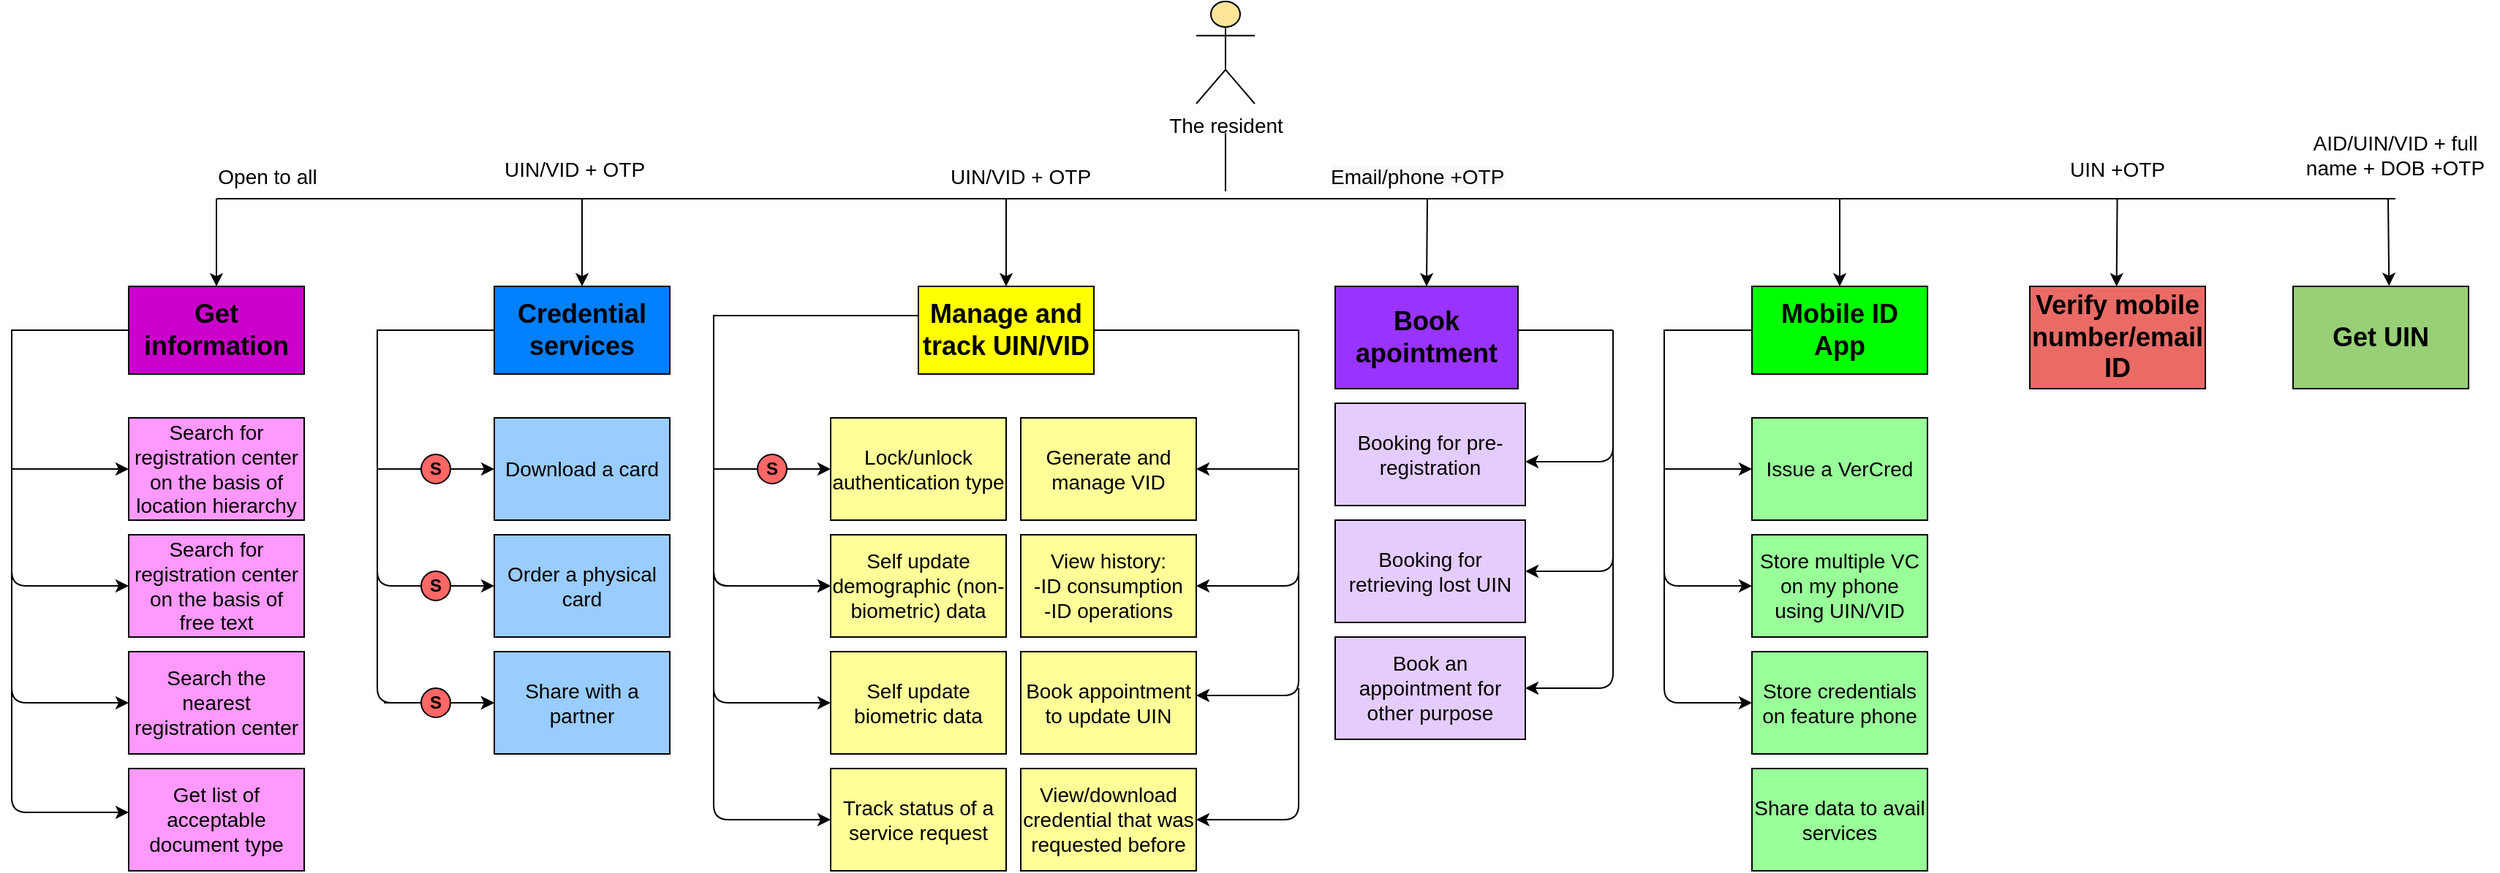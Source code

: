 <mxfile version="17.4.4" type="github">
  <diagram id="dEXIUP95ZJAFLUqkLwBl" name="Page-1">
    <mxGraphModel dx="3620" dy="1125" grid="1" gridSize="10" guides="1" tooltips="1" connect="1" arrows="1" fold="1" page="1" pageScale="1" pageWidth="850" pageHeight="1100" math="0" shadow="0">
      <root>
        <mxCell id="0" />
        <mxCell id="1" parent="0" />
        <mxCell id="zicEtTvAGqRQbUWTRc4T-1" value="&lt;font style=&quot;font-size: 14px&quot;&gt;The resident&lt;/font&gt;" style="shape=umlActor;verticalLabelPosition=bottom;labelBackgroundColor=#ffffff;verticalAlign=top;html=1;outlineConnect=0;fillColor=#FFE599;strokeColor=#000000;" vertex="1" parent="1">
          <mxGeometry x="810" y="20" width="40" height="70" as="geometry" />
        </mxCell>
        <mxCell id="zicEtTvAGqRQbUWTRc4T-2" value="" style="endArrow=none;html=1;" edge="1" parent="1">
          <mxGeometry width="50" height="50" relative="1" as="geometry">
            <mxPoint x="830" y="150.0" as="sourcePoint" />
            <mxPoint x="830" y="110.0" as="targetPoint" />
            <Array as="points">
              <mxPoint x="830" y="130" />
            </Array>
          </mxGeometry>
        </mxCell>
        <mxCell id="zicEtTvAGqRQbUWTRc4T-3" value="" style="endArrow=none;html=1;" edge="1" parent="1">
          <mxGeometry width="50" height="50" relative="1" as="geometry">
            <mxPoint x="140" y="155.0" as="sourcePoint" />
            <mxPoint x="1630" y="155" as="targetPoint" />
          </mxGeometry>
        </mxCell>
        <mxCell id="zicEtTvAGqRQbUWTRc4T-4" value="" style="endArrow=classic;html=1;entryX=0.5;entryY=0;entryDx=0;entryDy=0;" edge="1" parent="1">
          <mxGeometry width="50" height="50" relative="1" as="geometry">
            <mxPoint x="140" y="155.0" as="sourcePoint" />
            <mxPoint x="140" y="215" as="targetPoint" />
            <Array as="points">
              <mxPoint x="140" y="195" />
            </Array>
          </mxGeometry>
        </mxCell>
        <mxCell id="zicEtTvAGqRQbUWTRc4T-5" value="" style="endArrow=classic;html=1;entryX=0.5;entryY=0;entryDx=0;entryDy=0;" edge="1" parent="1" target="zicEtTvAGqRQbUWTRc4T-12">
          <mxGeometry width="50" height="50" relative="1" as="geometry">
            <mxPoint x="390" y="155.0" as="sourcePoint" />
            <mxPoint x="380" y="215" as="targetPoint" />
            <Array as="points" />
          </mxGeometry>
        </mxCell>
        <mxCell id="zicEtTvAGqRQbUWTRc4T-6" value="" style="endArrow=classic;html=1;" edge="1" parent="1" target="zicEtTvAGqRQbUWTRc4T-7">
          <mxGeometry width="50" height="50" relative="1" as="geometry">
            <mxPoint x="680" y="155.0" as="sourcePoint" />
            <mxPoint x="780" y="205" as="targetPoint" />
            <Array as="points" />
          </mxGeometry>
        </mxCell>
        <mxCell id="zicEtTvAGqRQbUWTRc4T-7" value="&lt;span&gt;&lt;font style=&quot;font-size: 18px&quot;&gt;&lt;b&gt;Manage and track UIN/VID&lt;/b&gt;&lt;/font&gt;&lt;/span&gt;" style="rounded=0;whiteSpace=wrap;html=1;fillColor=#FFFF00;" vertex="1" parent="1">
          <mxGeometry x="620" y="215" width="120" height="60" as="geometry" />
        </mxCell>
        <mxCell id="zicEtTvAGqRQbUWTRc4T-8" value="" style="edgeStyle=orthogonalEdgeStyle;rounded=0;orthogonalLoop=1;jettySize=auto;html=1;entryX=0;entryY=0.5;entryDx=0;entryDy=0;" edge="1" parent="1" source="zicEtTvAGqRQbUWTRc4T-9" target="zicEtTvAGqRQbUWTRc4T-10">
          <mxGeometry relative="1" as="geometry">
            <mxPoint y="355" as="targetPoint" />
            <Array as="points">
              <mxPoint y="245" />
              <mxPoint y="340" />
            </Array>
          </mxGeometry>
        </mxCell>
        <mxCell id="zicEtTvAGqRQbUWTRc4T-9" value="&lt;span&gt;&lt;font style=&quot;font-size: 18px&quot;&gt;&lt;b&gt;Get information&lt;/b&gt;&lt;/font&gt;&lt;/span&gt;" style="rounded=0;whiteSpace=wrap;html=1;fillColor=#CC00CC;" vertex="1" parent="1">
          <mxGeometry x="80" y="215" width="120" height="60" as="geometry" />
        </mxCell>
        <mxCell id="zicEtTvAGqRQbUWTRc4T-10" value="&lt;font style=&quot;font-size: 14px&quot;&gt;Search for registration center on the basis of location hierarchy&lt;/font&gt;" style="rounded=0;whiteSpace=wrap;html=1;fillColor=#FF99FF;" vertex="1" parent="1">
          <mxGeometry x="80" y="305" width="120" height="70" as="geometry" />
        </mxCell>
        <mxCell id="zicEtTvAGqRQbUWTRc4T-11" value="&lt;span&gt;&lt;font style=&quot;font-size: 14px&quot;&gt;Search the nearest registration center&lt;/font&gt;&lt;/span&gt;" style="rounded=0;whiteSpace=wrap;html=1;fillColor=#FF99FF;" vertex="1" parent="1">
          <mxGeometry x="80" y="465" width="120" height="70" as="geometry" />
        </mxCell>
        <mxCell id="zicEtTvAGqRQbUWTRc4T-12" value="&lt;span&gt;&lt;font style=&quot;font-size: 18px&quot;&gt;&lt;b&gt;Credential services&lt;/b&gt;&lt;/font&gt;&lt;/span&gt;" style="rounded=0;whiteSpace=wrap;html=1;fillColor=#007FFF;" vertex="1" parent="1">
          <mxGeometry x="330" y="215" width="120" height="60" as="geometry" />
        </mxCell>
        <mxCell id="zicEtTvAGqRQbUWTRc4T-13" value="&lt;span&gt;&lt;font style=&quot;font-size: 14px&quot;&gt;Download a card&lt;/font&gt;&lt;/span&gt;" style="rounded=0;whiteSpace=wrap;html=1;fillColor=#99CCFF;" vertex="1" parent="1">
          <mxGeometry x="330" y="305" width="120" height="70" as="geometry" />
        </mxCell>
        <mxCell id="zicEtTvAGqRQbUWTRc4T-14" value="&lt;font style=&quot;font-size: 14px&quot;&gt;Search for registration center on the basis of free text&lt;/font&gt;" style="rounded=0;whiteSpace=wrap;html=1;fillColor=#FF99FF;" vertex="1" parent="1">
          <mxGeometry x="80" y="385" width="120" height="70" as="geometry" />
        </mxCell>
        <mxCell id="zicEtTvAGqRQbUWTRc4T-15" value="&lt;span&gt;&lt;font style=&quot;font-size: 14px&quot;&gt;Get list of acceptable document type&lt;/font&gt;&lt;/span&gt;" style="rounded=0;whiteSpace=wrap;html=1;fillColor=#FF99FF;" vertex="1" parent="1">
          <mxGeometry x="80" y="545" width="120" height="70" as="geometry" />
        </mxCell>
        <mxCell id="zicEtTvAGqRQbUWTRc4T-16" value="&lt;span&gt;&lt;font style=&quot;font-size: 14px&quot;&gt;Order a physical card&lt;/font&gt;&lt;/span&gt;" style="rounded=0;whiteSpace=wrap;html=1;fillColor=#99CCFF;" vertex="1" parent="1">
          <mxGeometry x="330" y="385" width="120" height="70" as="geometry" />
        </mxCell>
        <mxCell id="zicEtTvAGqRQbUWTRc4T-17" value="" style="endArrow=classic;html=1;entryX=0;entryY=0.5;entryDx=0;entryDy=0;" edge="1" parent="1" target="zicEtTvAGqRQbUWTRc4T-14">
          <mxGeometry width="50" height="50" relative="1" as="geometry">
            <mxPoint x="-4.547e-13" y="325" as="sourcePoint" />
            <mxPoint x="240" y="385" as="targetPoint" />
            <Array as="points">
              <mxPoint y="420" />
            </Array>
          </mxGeometry>
        </mxCell>
        <mxCell id="zicEtTvAGqRQbUWTRc4T-18" value="" style="endArrow=classic;html=1;entryX=0;entryY=0.5;entryDx=0;entryDy=0;" edge="1" parent="1">
          <mxGeometry width="50" height="50" relative="1" as="geometry">
            <mxPoint x="-4.547e-13" y="405" as="sourcePoint" />
            <mxPoint x="80.0" y="500" as="targetPoint" />
            <Array as="points">
              <mxPoint y="500" />
            </Array>
          </mxGeometry>
        </mxCell>
        <mxCell id="zicEtTvAGqRQbUWTRc4T-19" value="" style="endArrow=classic;html=1;entryX=0;entryY=0.5;entryDx=0;entryDy=0;" edge="1" parent="1">
          <mxGeometry width="50" height="50" relative="1" as="geometry">
            <mxPoint x="-4.547e-13" y="485" as="sourcePoint" />
            <mxPoint x="80.0" y="575" as="targetPoint" />
            <Array as="points">
              <mxPoint y="575" />
            </Array>
          </mxGeometry>
        </mxCell>
        <mxCell id="zicEtTvAGqRQbUWTRc4T-20" value="" style="edgeStyle=orthogonalEdgeStyle;rounded=0;orthogonalLoop=1;jettySize=auto;html=1;entryX=0;entryY=0.5;entryDx=0;entryDy=0;" edge="1" parent="1">
          <mxGeometry relative="1" as="geometry">
            <mxPoint x="330" y="245" as="sourcePoint" />
            <mxPoint x="330" y="340" as="targetPoint" />
            <Array as="points">
              <mxPoint x="250" y="245" />
              <mxPoint x="250" y="340" />
            </Array>
          </mxGeometry>
        </mxCell>
        <mxCell id="zicEtTvAGqRQbUWTRc4T-21" value="" style="endArrow=classic;html=1;entryX=0;entryY=0.5;entryDx=0;entryDy=0;" edge="1" parent="1">
          <mxGeometry width="50" height="50" relative="1" as="geometry">
            <mxPoint x="250" y="325" as="sourcePoint" />
            <mxPoint x="330" y="420" as="targetPoint" />
            <Array as="points">
              <mxPoint x="250" y="420" />
            </Array>
          </mxGeometry>
        </mxCell>
        <mxCell id="zicEtTvAGqRQbUWTRc4T-22" value="" style="endArrow=classic;html=1;entryX=0;entryY=0.5;entryDx=0;entryDy=0;" edge="1" parent="1" source="zicEtTvAGqRQbUWTRc4T-38">
          <mxGeometry width="50" height="50" relative="1" as="geometry">
            <mxPoint x="250" y="405" as="sourcePoint" />
            <mxPoint x="330" y="500" as="targetPoint" />
            <Array as="points">
              <mxPoint x="250" y="500" />
            </Array>
          </mxGeometry>
        </mxCell>
        <mxCell id="zicEtTvAGqRQbUWTRc4T-23" value="&lt;span&gt;&lt;font style=&quot;font-size: 14px&quot;&gt;Share with a partner&lt;/font&gt;&lt;/span&gt;" style="rounded=0;whiteSpace=wrap;html=1;fillColor=#99CCFF;strokeColor=#000000;" vertex="1" parent="1">
          <mxGeometry x="330" y="465" width="120" height="70" as="geometry" />
        </mxCell>
        <mxCell id="zicEtTvAGqRQbUWTRc4T-24" value="&lt;span style=&quot;font-size: 14px&quot;&gt;Lock/unlock authentication type&lt;/span&gt;" style="rounded=0;whiteSpace=wrap;html=1;fillColor=#FFFF99;" vertex="1" parent="1">
          <mxGeometry x="560" y="305" width="120" height="70" as="geometry" />
        </mxCell>
        <mxCell id="zicEtTvAGqRQbUWTRc4T-25" value="&lt;span style=&quot;font-size: 14px&quot;&gt;Self update demographic (non-biometric) data&lt;/span&gt;" style="rounded=0;whiteSpace=wrap;html=1;fillColor=#FFFF99;strokeColor=#000000;" vertex="1" parent="1">
          <mxGeometry x="560" y="385" width="120" height="70" as="geometry" />
        </mxCell>
        <mxCell id="zicEtTvAGqRQbUWTRc4T-26" value="&lt;span style=&quot;font-size: 14px&quot;&gt;Self update biometric data&lt;/span&gt;&lt;span&gt;&lt;font&gt;&lt;br&gt;&lt;/font&gt;&lt;/span&gt;" style="rounded=0;whiteSpace=wrap;html=1;fillColor=#FFFF99;" vertex="1" parent="1">
          <mxGeometry x="560" y="465" width="120" height="70" as="geometry" />
        </mxCell>
        <mxCell id="zicEtTvAGqRQbUWTRc4T-27" value="" style="endArrow=classic;html=1;entryX=0;entryY=0.5;entryDx=0;entryDy=0;" edge="1" parent="1">
          <mxGeometry width="50" height="50" relative="1" as="geometry">
            <mxPoint x="480" y="325" as="sourcePoint" />
            <mxPoint x="560" y="420" as="targetPoint" />
            <Array as="points">
              <mxPoint x="480" y="420" />
            </Array>
          </mxGeometry>
        </mxCell>
        <mxCell id="zicEtTvAGqRQbUWTRc4T-28" value="" style="endArrow=classic;html=1;entryX=0;entryY=0.5;entryDx=0;entryDy=0;" edge="1" parent="1">
          <mxGeometry width="50" height="50" relative="1" as="geometry">
            <mxPoint x="480" y="405" as="sourcePoint" />
            <mxPoint x="560" y="500" as="targetPoint" />
            <Array as="points">
              <mxPoint x="480" y="500" />
            </Array>
          </mxGeometry>
        </mxCell>
        <mxCell id="zicEtTvAGqRQbUWTRc4T-29" value="&lt;span style=&quot;font-size: 14px&quot;&gt;Generate and manage VID&lt;/span&gt;" style="rounded=0;whiteSpace=wrap;html=1;fillColor=#FFFF99;" vertex="1" parent="1">
          <mxGeometry x="690" y="305" width="120" height="70" as="geometry" />
        </mxCell>
        <mxCell id="zicEtTvAGqRQbUWTRc4T-30" value="&lt;span&gt;&lt;font style=&quot;font-size: 14px&quot;&gt;View history:&lt;br&gt;-ID consumption&lt;br&gt;-ID operations&lt;br&gt;&lt;/font&gt;&lt;/span&gt;" style="rounded=0;whiteSpace=wrap;html=1;fillColor=#FFFF99;" vertex="1" parent="1">
          <mxGeometry x="690" y="385" width="120" height="70" as="geometry" />
        </mxCell>
        <mxCell id="zicEtTvAGqRQbUWTRc4T-31" value="" style="edgeStyle=orthogonalEdgeStyle;rounded=0;orthogonalLoop=1;jettySize=auto;html=1;exitX=1;exitY=0.5;exitDx=0;exitDy=0;entryX=1;entryY=0.5;entryDx=0;entryDy=0;" edge="1" parent="1" source="zicEtTvAGqRQbUWTRc4T-7" target="zicEtTvAGqRQbUWTRc4T-29">
          <mxGeometry relative="1" as="geometry">
            <mxPoint x="570" y="255" as="sourcePoint" />
            <mxPoint x="830" y="350" as="targetPoint" />
            <Array as="points">
              <mxPoint x="880" y="245" />
              <mxPoint x="880" y="340" />
            </Array>
          </mxGeometry>
        </mxCell>
        <mxCell id="zicEtTvAGqRQbUWTRc4T-32" value="" style="endArrow=classic;html=1;" edge="1" parent="1">
          <mxGeometry width="50" height="50" relative="1" as="geometry">
            <mxPoint x="880" y="405" as="sourcePoint" />
            <mxPoint x="810" y="495" as="targetPoint" />
            <Array as="points">
              <mxPoint x="880" y="495" />
            </Array>
          </mxGeometry>
        </mxCell>
        <mxCell id="zicEtTvAGqRQbUWTRc4T-33" value="&lt;b&gt;S&lt;/b&gt;" style="ellipse;whiteSpace=wrap;html=1;aspect=fixed;fillColor=#FF6666;" vertex="1" parent="1">
          <mxGeometry x="280" y="330" width="20" height="20" as="geometry" />
        </mxCell>
        <mxCell id="zicEtTvAGqRQbUWTRc4T-34" value="&lt;b&gt;S&lt;/b&gt;" style="ellipse;whiteSpace=wrap;html=1;aspect=fixed;fillColor=#FF6666;" vertex="1" parent="1">
          <mxGeometry x="280" y="410" width="20" height="20" as="geometry" />
        </mxCell>
        <mxCell id="zicEtTvAGqRQbUWTRc4T-35" value="" style="endArrow=classic;html=1;entryX=0;entryY=0.5;entryDx=0;entryDy=0;" edge="1" parent="1">
          <mxGeometry width="50" height="50" relative="1" as="geometry">
            <mxPoint x="250" y="405" as="sourcePoint" />
            <mxPoint x="330" y="500" as="targetPoint" />
            <Array as="points">
              <mxPoint x="250" y="500" />
            </Array>
          </mxGeometry>
        </mxCell>
        <mxCell id="zicEtTvAGqRQbUWTRc4T-36" value="" style="endArrow=classic;html=1;entryX=1;entryY=0.5;entryDx=0;entryDy=0;" edge="1" parent="1" target="zicEtTvAGqRQbUWTRc4T-30">
          <mxGeometry width="50" height="50" relative="1" as="geometry">
            <mxPoint x="880" y="335" as="sourcePoint" />
            <mxPoint x="819.659" y="422.131" as="targetPoint" />
            <Array as="points">
              <mxPoint x="880" y="420" />
            </Array>
          </mxGeometry>
        </mxCell>
        <mxCell id="zicEtTvAGqRQbUWTRc4T-37" value="" style="endArrow=classic;html=1;entryX=0;entryY=0.5;entryDx=0;entryDy=0;" edge="1" parent="1">
          <mxGeometry width="50" height="50" relative="1" as="geometry">
            <mxPoint x="480" y="325" as="sourcePoint" />
            <mxPoint x="560" y="420" as="targetPoint" />
            <Array as="points">
              <mxPoint x="480" y="420" />
            </Array>
          </mxGeometry>
        </mxCell>
        <mxCell id="zicEtTvAGqRQbUWTRc4T-38" value="&lt;b&gt;S&lt;/b&gt;" style="ellipse;whiteSpace=wrap;html=1;aspect=fixed;fillColor=#FF6666;" vertex="1" parent="1">
          <mxGeometry x="280" y="490" width="20" height="20" as="geometry" />
        </mxCell>
        <mxCell id="zicEtTvAGqRQbUWTRc4T-39" value="&lt;span&gt;&lt;font style=&quot;font-size: 18px&quot;&gt;&lt;b&gt;Book apointment&lt;/b&gt;&lt;/font&gt;&lt;/span&gt;" style="rounded=0;whiteSpace=wrap;html=1;fillColor=#9933FF;" vertex="1" parent="1">
          <mxGeometry x="905" y="215" width="125" height="70" as="geometry" />
        </mxCell>
        <mxCell id="zicEtTvAGqRQbUWTRc4T-40" value="&lt;span style=&quot;font-size: 14px&quot;&gt;Booking for retrieving lost UIN&lt;/span&gt;" style="rounded=0;whiteSpace=wrap;html=1;fillColor=#E5CCFF;" vertex="1" parent="1">
          <mxGeometry x="905" y="375" width="130" height="70" as="geometry" />
        </mxCell>
        <mxCell id="zicEtTvAGqRQbUWTRc4T-41" value="&lt;span&gt;&lt;font style=&quot;font-size: 14px&quot;&gt;Book an appointment for other purpose&lt;/font&gt;&lt;/span&gt;" style="rounded=0;whiteSpace=wrap;html=1;fillColor=#E5CCFF;" vertex="1" parent="1">
          <mxGeometry x="905" y="455" width="130" height="70" as="geometry" />
        </mxCell>
        <mxCell id="zicEtTvAGqRQbUWTRc4T-42" value="&lt;span style=&quot;font-size: 14px&quot;&gt;Booking for pre-registration&lt;/span&gt;" style="rounded=0;whiteSpace=wrap;html=1;fillColor=#E5CCFF;" vertex="1" parent="1">
          <mxGeometry x="905" y="295" width="130" height="70" as="geometry" />
        </mxCell>
        <mxCell id="zicEtTvAGqRQbUWTRc4T-43" value="" style="endArrow=classic;html=1;" edge="1" parent="1">
          <mxGeometry width="50" height="50" relative="1" as="geometry">
            <mxPoint x="1095" y="245" as="sourcePoint" />
            <mxPoint x="1035" y="335" as="targetPoint" />
            <Array as="points">
              <mxPoint x="1095" y="335" />
            </Array>
          </mxGeometry>
        </mxCell>
        <mxCell id="zicEtTvAGqRQbUWTRc4T-44" value="" style="endArrow=classic;html=1;entryX=1;entryY=0.5;entryDx=0;entryDy=0;" edge="1" parent="1" target="zicEtTvAGqRQbUWTRc4T-40">
          <mxGeometry width="50" height="50" relative="1" as="geometry">
            <mxPoint x="1095.0" y="315" as="sourcePoint" />
            <mxPoint x="1025" y="405" as="targetPoint" />
            <Array as="points">
              <mxPoint x="1095" y="410" />
            </Array>
          </mxGeometry>
        </mxCell>
        <mxCell id="zicEtTvAGqRQbUWTRc4T-45" value="" style="endArrow=classic;html=1;" edge="1" parent="1">
          <mxGeometry width="50" height="50" relative="1" as="geometry">
            <mxPoint x="1095.0" y="385" as="sourcePoint" />
            <mxPoint x="1035" y="490" as="targetPoint" />
            <Array as="points">
              <mxPoint x="1095" y="490" />
            </Array>
          </mxGeometry>
        </mxCell>
        <mxCell id="zicEtTvAGqRQbUWTRc4T-46" value="" style="endArrow=none;html=1;" edge="1" parent="1">
          <mxGeometry width="50" height="50" relative="1" as="geometry">
            <mxPoint x="1030" y="245" as="sourcePoint" />
            <mxPoint x="1095" y="245" as="targetPoint" />
          </mxGeometry>
        </mxCell>
        <mxCell id="zicEtTvAGqRQbUWTRc4T-47" value="&lt;span style=&quot;font-size: 18px&quot;&gt;&lt;b&gt;Verify mobile number/email ID&lt;/b&gt;&lt;/span&gt;" style="rounded=0;whiteSpace=wrap;html=1;fillColor=#EA6B66;" vertex="1" parent="1">
          <mxGeometry x="1380" y="215" width="120" height="70" as="geometry" />
        </mxCell>
        <mxCell id="zicEtTvAGqRQbUWTRc4T-48" value="" style="endArrow=classic;html=1;entryX=0.5;entryY=0;entryDx=0;entryDy=0;" edge="1" parent="1">
          <mxGeometry width="50" height="50" relative="1" as="geometry">
            <mxPoint x="1439.79" y="155.0" as="sourcePoint" />
            <mxPoint x="1439.29" y="215" as="targetPoint" />
          </mxGeometry>
        </mxCell>
        <mxCell id="zicEtTvAGqRQbUWTRc4T-49" value="&lt;span style=&quot;font-size: 18px&quot;&gt;&lt;b&gt;Get UIN&lt;/b&gt;&lt;/span&gt;" style="rounded=0;whiteSpace=wrap;html=1;fillColor=#97D077;" vertex="1" parent="1">
          <mxGeometry x="1560" y="215" width="120" height="70" as="geometry" />
        </mxCell>
        <mxCell id="zicEtTvAGqRQbUWTRc4T-50" value="" style="endArrow=classic;html=1;entryX=0.547;entryY=-0.005;entryDx=0;entryDy=0;entryPerimeter=0;" edge="1" parent="1" target="zicEtTvAGqRQbUWTRc4T-49">
          <mxGeometry width="50" height="50" relative="1" as="geometry">
            <mxPoint x="1625" y="155.0" as="sourcePoint" />
            <mxPoint x="1629.29" y="215" as="targetPoint" />
          </mxGeometry>
        </mxCell>
        <mxCell id="zicEtTvAGqRQbUWTRc4T-51" value="" style="edgeStyle=orthogonalEdgeStyle;rounded=0;orthogonalLoop=1;jettySize=auto;html=1;entryX=0;entryY=0.5;entryDx=0;entryDy=0;" edge="1" parent="1" target="zicEtTvAGqRQbUWTRc4T-24">
          <mxGeometry relative="1" as="geometry">
            <mxPoint x="620" y="330" as="targetPoint" />
            <Array as="points">
              <mxPoint x="480" y="235" />
              <mxPoint x="480" y="340" />
            </Array>
            <mxPoint x="620" y="235" as="sourcePoint" />
          </mxGeometry>
        </mxCell>
        <mxCell id="zicEtTvAGqRQbUWTRc4T-52" value="&lt;b&gt;S&lt;/b&gt;" style="ellipse;whiteSpace=wrap;html=1;aspect=fixed;fillColor=#FF6666;" vertex="1" parent="1">
          <mxGeometry x="510" y="330" width="20" height="20" as="geometry" />
        </mxCell>
        <mxCell id="zicEtTvAGqRQbUWTRc4T-53" value="&lt;span style=&quot;font-size: 14px&quot;&gt;View/download credential that was requested before&lt;/span&gt;" style="rounded=0;whiteSpace=wrap;html=1;fillColor=#FFFF99;" vertex="1" parent="1">
          <mxGeometry x="690" y="545" width="120" height="70" as="geometry" />
        </mxCell>
        <mxCell id="zicEtTvAGqRQbUWTRc4T-54" value="&lt;font style=&quot;font-size: 14px&quot;&gt;Track status of a service request&lt;/font&gt;" style="rounded=0;whiteSpace=wrap;html=1;fillColor=#FFFF99;" vertex="1" parent="1">
          <mxGeometry x="560" y="545" width="120" height="70" as="geometry" />
        </mxCell>
        <mxCell id="zicEtTvAGqRQbUWTRc4T-55" value="&lt;span style=&quot;font-size: 14px&quot;&gt;Book appointment to update UIN&lt;/span&gt;&lt;span&gt;&lt;font&gt;&lt;br&gt;&lt;/font&gt;&lt;/span&gt;" style="rounded=0;whiteSpace=wrap;html=1;fillColor=#FFFF99;" vertex="1" parent="1">
          <mxGeometry x="690" y="465" width="120" height="70" as="geometry" />
        </mxCell>
        <mxCell id="zicEtTvAGqRQbUWTRc4T-56" value="&lt;font style=&quot;font-size: 14px&quot;&gt;AID/UIN/VID + full name + DOB +OTP&lt;/font&gt;" style="text;html=1;strokeColor=none;fillColor=none;align=center;verticalAlign=middle;whiteSpace=wrap;rounded=0;" vertex="1" parent="1">
          <mxGeometry x="1560" y="115" width="140" height="20" as="geometry" />
        </mxCell>
        <mxCell id="zicEtTvAGqRQbUWTRc4T-57" value="&lt;font style=&quot;font-size: 14px&quot;&gt;UIN/VID + OTP&lt;/font&gt;" style="text;html=1;strokeColor=none;fillColor=none;align=center;verticalAlign=middle;whiteSpace=wrap;rounded=0;" vertex="1" parent="1">
          <mxGeometry x="620" y="130" width="140" height="20" as="geometry" />
        </mxCell>
        <mxCell id="zicEtTvAGqRQbUWTRc4T-58" value="&lt;font style=&quot;font-size: 14px&quot;&gt;UIN +OTP&lt;/font&gt;" style="text;html=1;strokeColor=none;fillColor=none;align=center;verticalAlign=middle;whiteSpace=wrap;rounded=0;" vertex="1" parent="1">
          <mxGeometry x="1395" y="125" width="90" height="20" as="geometry" />
        </mxCell>
        <mxCell id="zicEtTvAGqRQbUWTRc4T-59" value="" style="endArrow=classic;html=1;entryX=0.5;entryY=0;entryDx=0;entryDy=0;" edge="1" parent="1" target="zicEtTvAGqRQbUWTRc4T-39">
          <mxGeometry width="50" height="50" relative="1" as="geometry">
            <mxPoint x="968" y="155.0" as="sourcePoint" />
            <mxPoint x="935" y="415" as="targetPoint" />
          </mxGeometry>
        </mxCell>
        <mxCell id="zicEtTvAGqRQbUWTRc4T-60" value="&lt;!--StartFragment--&gt;&lt;span style=&quot;font-family: Helvetica; font-size: 14px; font-style: normal; font-variant-ligatures: normal; font-variant-caps: normal; font-weight: 400; letter-spacing: normal; orphans: 2; text-align: center; text-indent: 0px; text-transform: none; widows: 2; word-spacing: 0px; -webkit-text-stroke-width: 0px; background-color: rgb(248, 249, 250); text-decoration-style: initial; text-decoration-color: initial; float: none; display: inline !important;&quot;&gt;Email/phone +OTP&lt;/span&gt;&lt;!--EndFragment--&gt;" style="text;whiteSpace=wrap;html=1;" vertex="1" parent="1">
          <mxGeometry x="900" y="125" width="140" height="30" as="geometry" />
        </mxCell>
        <mxCell id="zicEtTvAGqRQbUWTRc4T-61" value="&lt;font style=&quot;font-size: 14px&quot;&gt;UIN/VID + OTP&lt;/font&gt;" style="text;html=1;strokeColor=none;fillColor=none;align=center;verticalAlign=middle;whiteSpace=wrap;rounded=0;" vertex="1" parent="1">
          <mxGeometry x="330" y="125" width="110" height="20" as="geometry" />
        </mxCell>
        <mxCell id="zicEtTvAGqRQbUWTRc4T-62" value="&lt;font style=&quot;font-size: 14px&quot;&gt;Open to all&lt;/font&gt;" style="text;html=1;strokeColor=none;fillColor=none;align=center;verticalAlign=middle;whiteSpace=wrap;rounded=0;" vertex="1" parent="1">
          <mxGeometry x="120" y="130" width="110" height="20" as="geometry" />
        </mxCell>
        <mxCell id="zicEtTvAGqRQbUWTRc4T-63" value="" style="endArrow=classic;html=1;entryX=0;entryY=0.5;entryDx=0;entryDy=0;" edge="1" parent="1">
          <mxGeometry width="50" height="50" relative="1" as="geometry">
            <mxPoint x="480" y="485" as="sourcePoint" />
            <mxPoint x="560" y="580" as="targetPoint" />
            <Array as="points">
              <mxPoint x="480" y="580" />
            </Array>
          </mxGeometry>
        </mxCell>
        <mxCell id="zicEtTvAGqRQbUWTRc4T-64" value="" style="endArrow=classic;html=1;entryX=1;entryY=0.5;entryDx=0;entryDy=0;" edge="1" parent="1" target="zicEtTvAGqRQbUWTRc4T-53">
          <mxGeometry width="50" height="50" relative="1" as="geometry">
            <mxPoint x="880" y="490" as="sourcePoint" />
            <mxPoint x="960" y="585" as="targetPoint" />
            <Array as="points">
              <mxPoint x="880" y="580" />
            </Array>
          </mxGeometry>
        </mxCell>
        <mxCell id="zicEtTvAGqRQbUWTRc4T-65" value="" style="endArrow=classic;html=1;entryX=0.5;entryY=0;entryDx=0;entryDy=0;entryPerimeter=0;" edge="1" parent="1" target="zicEtTvAGqRQbUWTRc4T-66">
          <mxGeometry width="50" height="50" relative="1" as="geometry">
            <mxPoint x="1250" y="155" as="sourcePoint" />
            <mxPoint x="1240" y="205" as="targetPoint" />
          </mxGeometry>
        </mxCell>
        <mxCell id="zicEtTvAGqRQbUWTRc4T-66" value="&lt;span&gt;&lt;font style=&quot;font-size: 18px&quot;&gt;&lt;b&gt;Mobile ID App&lt;/b&gt;&lt;/font&gt;&lt;/span&gt;" style="rounded=0;whiteSpace=wrap;html=1;fillColor=#00FF00;" vertex="1" parent="1">
          <mxGeometry x="1190" y="215" width="120" height="60" as="geometry" />
        </mxCell>
        <mxCell id="zicEtTvAGqRQbUWTRc4T-67" value="&lt;span style=&quot;font-size: 14px&quot;&gt;Issue a VerCred&lt;/span&gt;" style="rounded=0;whiteSpace=wrap;html=1;fillColor=#99FF99;" vertex="1" parent="1">
          <mxGeometry x="1190" y="305" width="120" height="70" as="geometry" />
        </mxCell>
        <mxCell id="zicEtTvAGqRQbUWTRc4T-68" value="&lt;span style=&quot;font-size: 14px&quot;&gt;Store multiple VC on my phone using UIN/VID&lt;/span&gt;" style="rounded=0;whiteSpace=wrap;html=1;fillColor=#99FF99;" vertex="1" parent="1">
          <mxGeometry x="1190" y="385" width="120" height="70" as="geometry" />
        </mxCell>
        <mxCell id="zicEtTvAGqRQbUWTRc4T-69" value="" style="endArrow=classic;html=1;entryX=0;entryY=0.5;entryDx=0;entryDy=0;" edge="1" parent="1">
          <mxGeometry width="50" height="50" relative="1" as="geometry">
            <mxPoint x="1130" y="315" as="sourcePoint" />
            <mxPoint x="1190" y="420" as="targetPoint" />
            <Array as="points">
              <mxPoint x="1130" y="365" />
              <mxPoint x="1130" y="420" />
            </Array>
          </mxGeometry>
        </mxCell>
        <mxCell id="zicEtTvAGqRQbUWTRc4T-70" value="" style="edgeStyle=orthogonalEdgeStyle;rounded=0;orthogonalLoop=1;jettySize=auto;html=1;entryX=0;entryY=0.5;entryDx=0;entryDy=0;exitX=0;exitY=0.5;exitDx=0;exitDy=0;" edge="1" parent="1" source="zicEtTvAGqRQbUWTRc4T-66">
          <mxGeometry relative="1" as="geometry">
            <mxPoint x="1180" y="245" as="sourcePoint" />
            <mxPoint x="1190" y="340" as="targetPoint" />
            <Array as="points">
              <mxPoint x="1130" y="245" />
              <mxPoint x="1130" y="340" />
            </Array>
          </mxGeometry>
        </mxCell>
        <mxCell id="zicEtTvAGqRQbUWTRc4T-71" value="&lt;span style=&quot;font-size: 14px&quot;&gt;Store credentials on feature phone&lt;/span&gt;" style="rounded=0;whiteSpace=wrap;html=1;fillColor=#99FF99;" vertex="1" parent="1">
          <mxGeometry x="1190" y="465" width="120" height="70" as="geometry" />
        </mxCell>
        <mxCell id="zicEtTvAGqRQbUWTRc4T-72" value="&lt;span style=&quot;font-size: 14px&quot;&gt;Share data to avail services&lt;/span&gt;" style="rounded=0;whiteSpace=wrap;html=1;fillColor=#99FF99;" vertex="1" parent="1">
          <mxGeometry x="1190" y="545" width="120" height="70" as="geometry" />
        </mxCell>
        <mxCell id="zicEtTvAGqRQbUWTRc4T-73" value="" style="endArrow=classic;html=1;entryX=0;entryY=0.5;entryDx=0;entryDy=0;" edge="1" parent="1">
          <mxGeometry width="50" height="50" relative="1" as="geometry">
            <mxPoint x="1130" y="395" as="sourcePoint" />
            <mxPoint x="1190" y="500" as="targetPoint" />
            <Array as="points">
              <mxPoint x="1130" y="445" />
              <mxPoint x="1130" y="500" />
            </Array>
          </mxGeometry>
        </mxCell>
      </root>
    </mxGraphModel>
  </diagram>
</mxfile>
